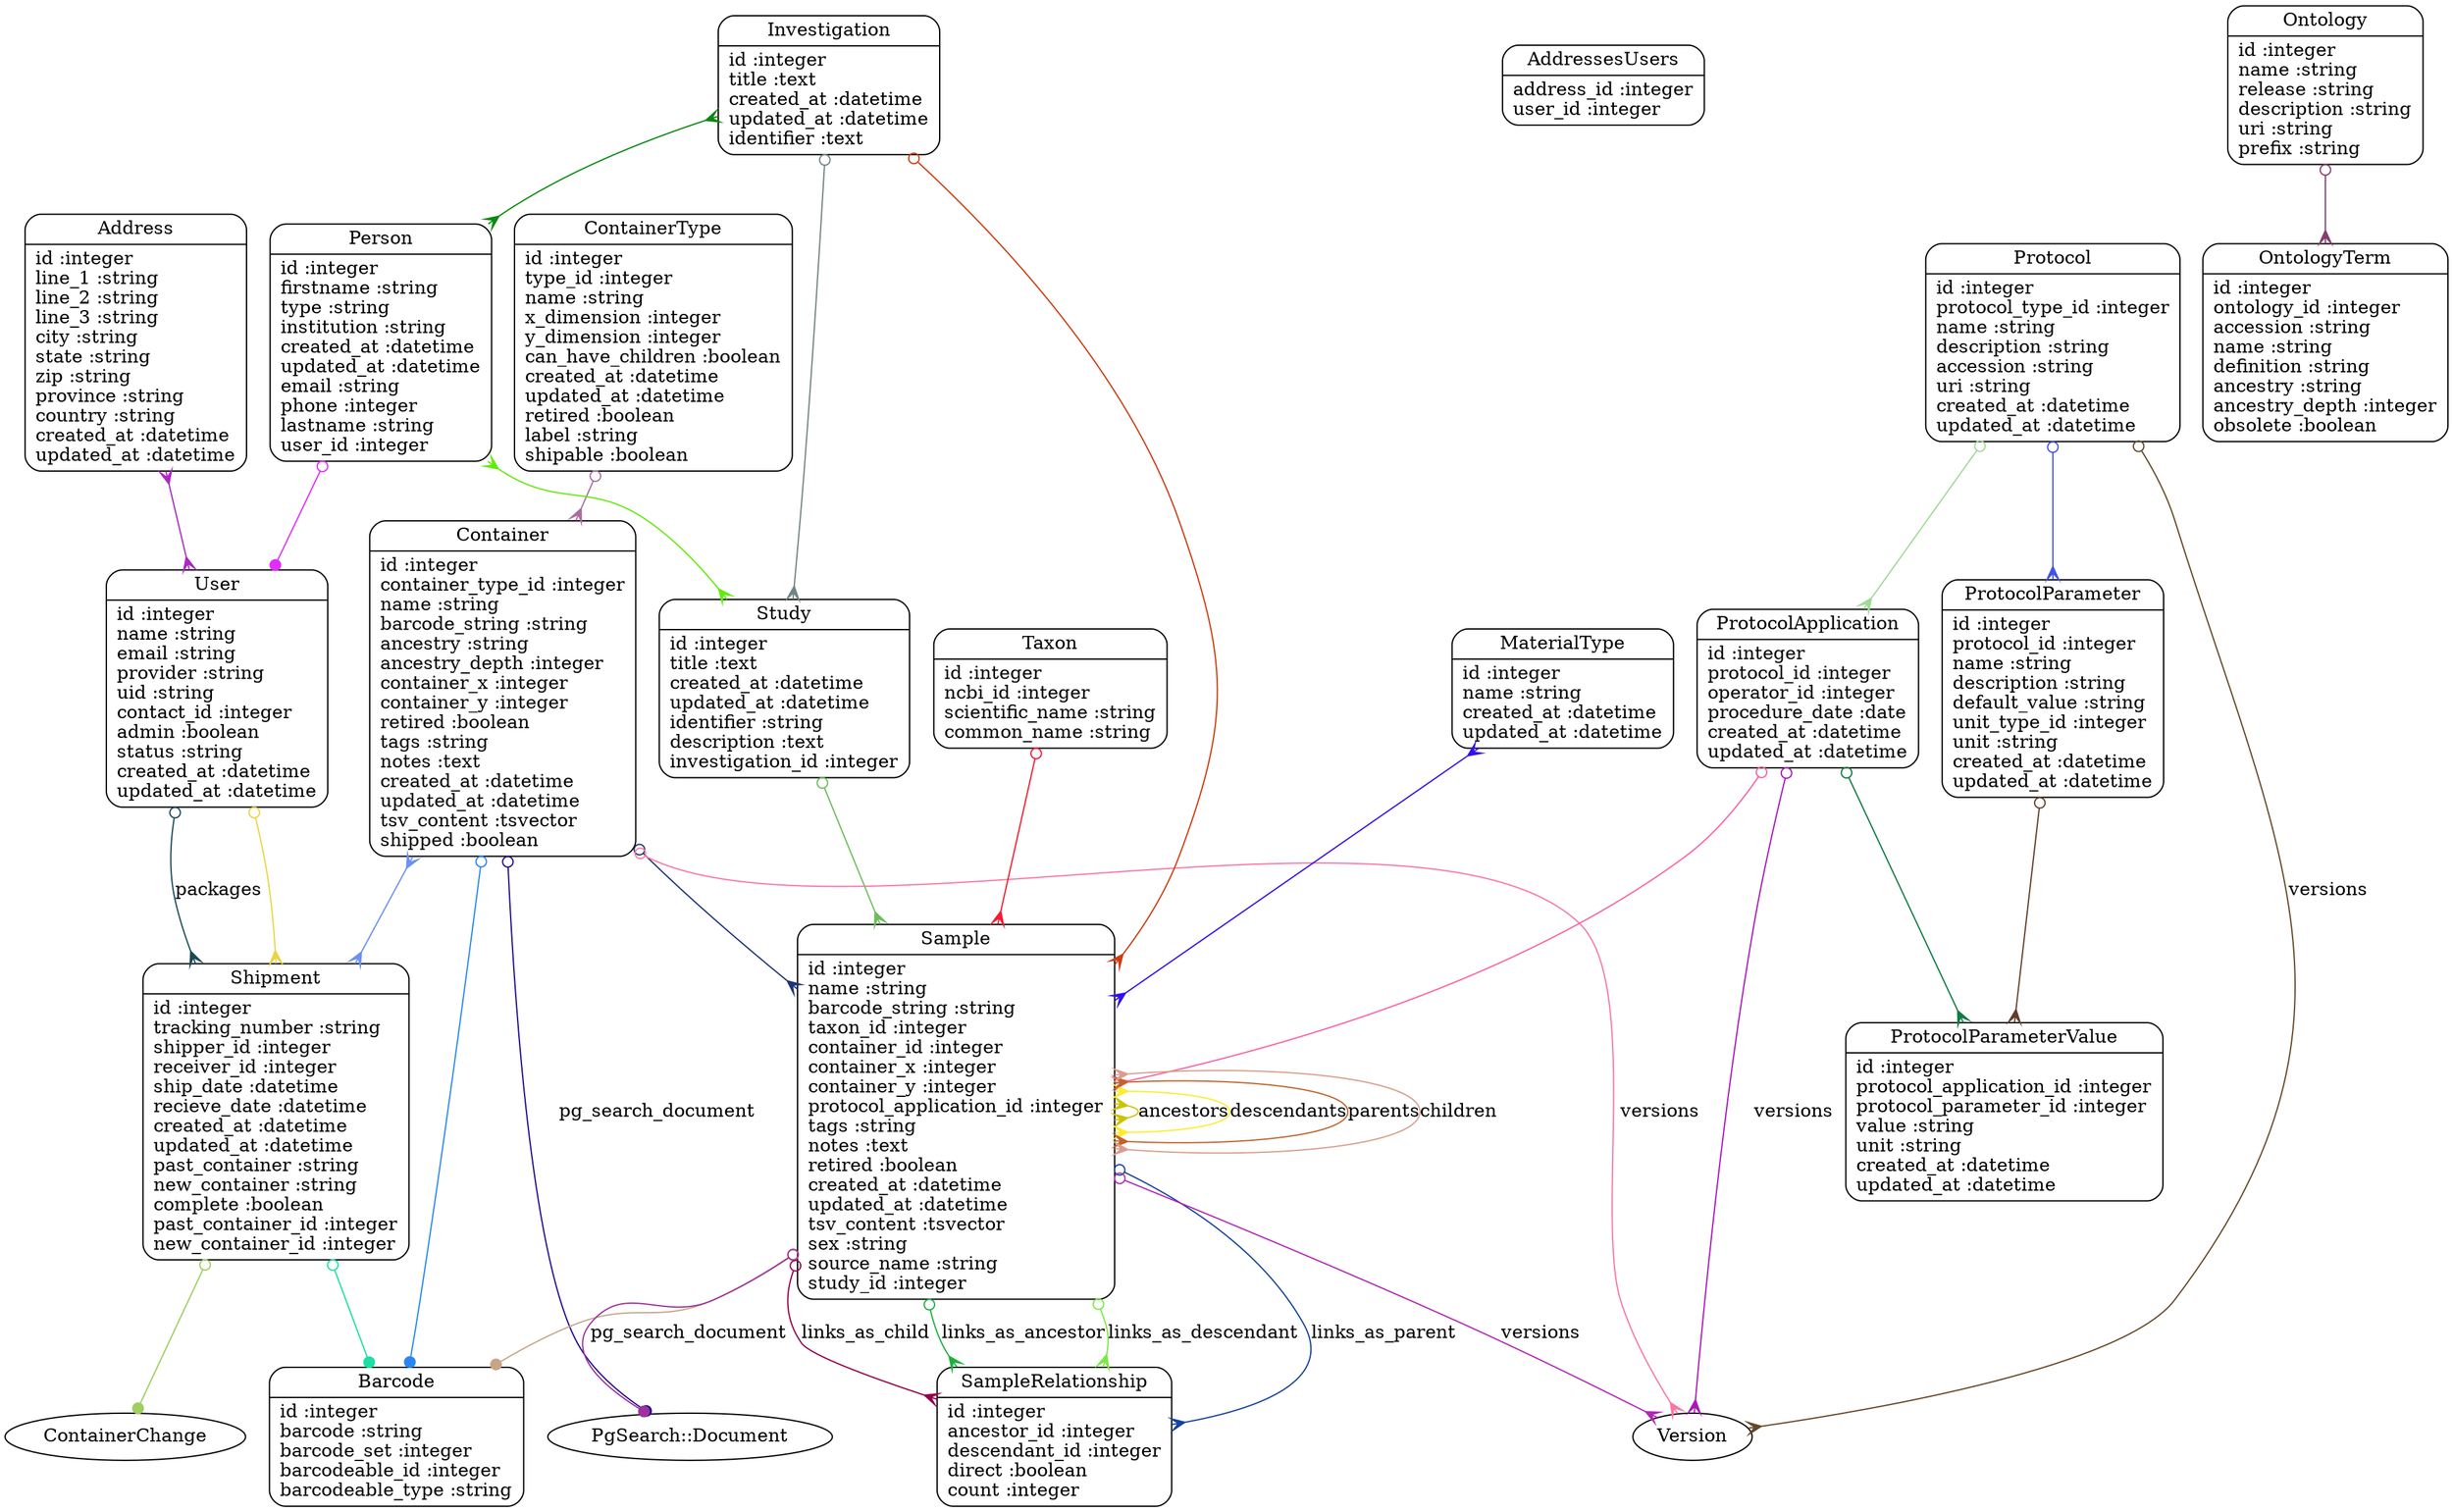 digraph models_diagram {
	graph[overlap=false, splines=true]
	"Address" [shape=Mrecord, label="{Address|id :integer\lline_1 :string\lline_2 :string\lline_3 :string\lcity :string\lstate :string\lzip :string\lprovince :string\lcountry :string\lcreated_at :datetime\lupdated_at :datetime\l}"]
	"AddressesUsers" [shape=Mrecord, label="{AddressesUsers|address_id :integer\luser_id :integer\l}"]
	"Barcode" [shape=Mrecord, label="{Barcode|id :integer\lbarcode :string\lbarcode_set :integer\lbarcodeable_id :integer\lbarcodeable_type :string\l}"]
	"Container" [shape=Mrecord, label="{Container|id :integer\lcontainer_type_id :integer\lname :string\lbarcode_string :string\lancestry :string\lancestry_depth :integer\lcontainer_x :integer\lcontainer_y :integer\lretired :boolean\ltags :string\lnotes :text\lcreated_at :datetime\lupdated_at :datetime\ltsv_content :tsvector\lshipped :boolean\l}"]
	"ContainerType" [shape=Mrecord, label="{ContainerType|id :integer\ltype_id :integer\lname :string\lx_dimension :integer\ly_dimension :integer\lcan_have_children :boolean\lcreated_at :datetime\lupdated_at :datetime\lretired :boolean\llabel :string\lshipable :boolean\l}"]
	"Investigation" [shape=Mrecord, label="{Investigation|id :integer\ltitle :text\lcreated_at :datetime\lupdated_at :datetime\lidentifier :text\l}"]
	"MaterialType" [shape=Mrecord, label="{MaterialType|id :integer\lname :string\lcreated_at :datetime\lupdated_at :datetime\l}"]
	"Ontology" [shape=Mrecord, label="{Ontology|id :integer\lname :string\lrelease :string\ldescription :string\luri :string\lprefix :string\l}"]
	"OntologyTerm" [shape=Mrecord, label="{OntologyTerm|id :integer\lontology_id :integer\laccession :string\lname :string\ldefinition :string\lancestry :string\lancestry_depth :integer\lobsolete :boolean\l}"]
	"Person" [shape=Mrecord, label="{Person|id :integer\lfirstname :string\ltype :string\linstitution :string\lcreated_at :datetime\lupdated_at :datetime\lemail :string\lphone :integer\llastname :string\luser_id :integer\l}"]
	"Protocol" [shape=Mrecord, label="{Protocol|id :integer\lprotocol_type_id :integer\lname :string\ldescription :string\laccession :string\luri :string\lcreated_at :datetime\lupdated_at :datetime\l}"]
	"ProtocolApplication" [shape=Mrecord, label="{ProtocolApplication|id :integer\lprotocol_id :integer\loperator_id :integer\lprocedure_date :date\lcreated_at :datetime\lupdated_at :datetime\l}"]
	"ProtocolParameter" [shape=Mrecord, label="{ProtocolParameter|id :integer\lprotocol_id :integer\lname :string\ldescription :string\ldefault_value :string\lunit_type_id :integer\lunit :string\lcreated_at :datetime\lupdated_at :datetime\l}"]
	"ProtocolParameterValue" [shape=Mrecord, label="{ProtocolParameterValue|id :integer\lprotocol_application_id :integer\lprotocol_parameter_id :integer\lvalue :string\lunit :string\lcreated_at :datetime\lupdated_at :datetime\l}"]
	"Sample" [shape=Mrecord, label="{Sample|id :integer\lname :string\lbarcode_string :string\ltaxon_id :integer\lcontainer_id :integer\lcontainer_x :integer\lcontainer_y :integer\lprotocol_application_id :integer\ltags :string\lnotes :text\lretired :boolean\lcreated_at :datetime\lupdated_at :datetime\ltsv_content :tsvector\lsex :string\lsource_name :string\lstudy_id :integer\l}"]
	"SampleRelationship" [shape=Mrecord, label="{SampleRelationship|id :integer\lancestor_id :integer\ldescendant_id :integer\ldirect :boolean\lcount :integer\l}"]
	"Shipment" [shape=Mrecord, label="{Shipment|id :integer\ltracking_number :string\lshipper_id :integer\lreceiver_id :integer\lship_date :datetime\lrecieve_date :datetime\lcreated_at :datetime\lupdated_at :datetime\lpast_container :string\lnew_container :string\lcomplete :boolean\lpast_container_id :integer\lnew_container_id :integer\l}"]
	"Study" [shape=Mrecord, label="{Study|id :integer\ltitle :text\lcreated_at :datetime\lupdated_at :datetime\lidentifier :string\ldescription :text\linvestigation_id :integer\l}"]
	"Taxon" [shape=Mrecord, label="{Taxon|id :integer\lncbi_id :integer\lscientific_name :string\lcommon_name :string\l}"]
	"User" [shape=Mrecord, label="{User|id :integer\lname :string\lemail :string\lprovider :string\luid :string\lcontact_id :integer\ladmin :boolean\lstatus :string\lcreated_at :datetime\lupdated_at :datetime\l}"]
	"Address" -> "User" [arrowtail=crow, arrowhead=crow, dir=both color="#AC28C4"]
	"Container" -> "Sample" [arrowtail=odot, arrowhead=crow, dir=both color="#1D3478"]
	"Container" -> "Barcode" [arrowtail=odot, arrowhead=dot, dir=both color="#2A87F0"]
	"Container" -> "Shipment" [arrowtail=crow, arrowhead=crow, dir=both color="#6B91F4"]
	"Container" -> "Version" [label="versions", arrowtail=odot, arrowhead=crow, dir=both color="#FC76A5"]
	"Container" -> "PgSearch::Document" [label="pg_search_document", arrowtail=odot, arrowhead=dot, dir=both color="#200C8F"]
	"ContainerType" -> "Container" [arrowtail=odot, arrowhead=crow, dir=both color="#A96E9E"]
	"Investigation" -> "Study" [arrowtail=odot, arrowhead=crow, dir=both color="#728385"]
	"Investigation" -> "Sample" [arrowtail=odot, arrowhead=crow, dir=both color="#CD3C11"]
	"Investigation" -> "Person" [arrowtail=crow, arrowhead=crow, dir=both color="#0A8A10"]
	"MaterialType" -> "Sample" [arrowtail=crow, arrowhead=crow, dir=both color="#3212F1"]
	"Ontology" -> "OntologyTerm" [arrowtail=odot, arrowhead=crow, dir=both color="#853E70"]
	"Person" -> "Study" [arrowtail=crow, arrowhead=crow, dir=both color="#61EC0D"]
	"Person" -> "User" [arrowtail=odot, arrowhead=dot, dir=both color="#E22DFD"]
	"Protocol" -> "ProtocolApplication" [arrowtail=odot, arrowhead=crow, dir=both color="#9EDB94"]
	"Protocol" -> "ProtocolParameter" [arrowtail=odot, arrowhead=crow, dir=both color="#4351EC"]
	"Protocol" -> "Version" [label="versions", arrowtail=odot, arrowhead=crow, dir=both color="#654827"]
	"ProtocolApplication" -> "Sample" [arrowtail=odot, arrowhead=crow, dir=both color="#FC61A2"]
	"ProtocolApplication" -> "ProtocolParameterValue" [arrowtail=odot, arrowhead=crow, dir=both color="#107D42"]
	"ProtocolApplication" -> "Version" [label="versions", arrowtail=odot, arrowhead=crow, dir=both color="#AA17BA"]
	"ProtocolParameter" -> "ProtocolParameterValue" [arrowtail=odot, arrowhead=crow, dir=both color="#643D2A"]
	"Sample" -> "Barcode" [arrowtail=odot, arrowhead=dot, dir=both color="#C7A585"]
	"Sample" -> "SampleRelationship" [label="links_as_ancestor", arrowtail=odot, arrowhead=crow, dir=both color="#1CB13E"]
	"Sample" -> "SampleRelationship" [label="links_as_descendant", arrowtail=odot, arrowhead=crow, dir=both color="#7BE843"]
	"Sample" -> "Sample" [label="ancestors", arrowtail=crow, arrowhead=crow, dir=both color="#CAC400"]
	"Sample" -> "Sample" [label="descendants", arrowtail=crow, arrowhead=crow, dir=both color="#FCED2C"]
	"Sample" -> "SampleRelationship" [label="links_as_parent", arrowtail=odot, arrowhead=crow, dir=both color="#16439D"]
	"Sample" -> "SampleRelationship" [label="links_as_child", arrowtail=odot, arrowhead=crow, dir=both color="#96014C"]
	"Sample" -> "Sample" [label="parents", arrowtail=crow, arrowhead=crow, dir=both color="#C3632C"]
	"Sample" -> "Sample" [label="children", arrowtail=crow, arrowhead=crow, dir=both color="#DA9D8E"]
	"Sample" -> "PgSearch::Document" [label="pg_search_document", arrowtail=odot, arrowhead=dot, dir=both color="#9C309F"]
	"Sample" -> "Version" [label="versions", arrowtail=odot, arrowhead=crow, dir=both color="#B327B8"]
	"Shipment" -> "Barcode" [arrowtail=odot, arrowhead=dot, dir=both color="#1DDFA5"]
	"Shipment" -> "ContainerChange" [arrowtail=odot, arrowhead=dot, dir=both color="#9FCE61"]
	"Study" -> "Sample" [arrowtail=odot, arrowhead=crow, dir=both color="#6BBE5B"]
	"Taxon" -> "Sample" [arrowtail=odot, arrowhead=crow, dir=both color="#F81B2E"]
	"User" -> "Shipment" [arrowtail=odot, arrowhead=crow, dir=both color="#E9D445"]
	"User" -> "Shipment" [label="packages", arrowtail=odot, arrowhead=crow, dir=both color="#184A59"]
}
